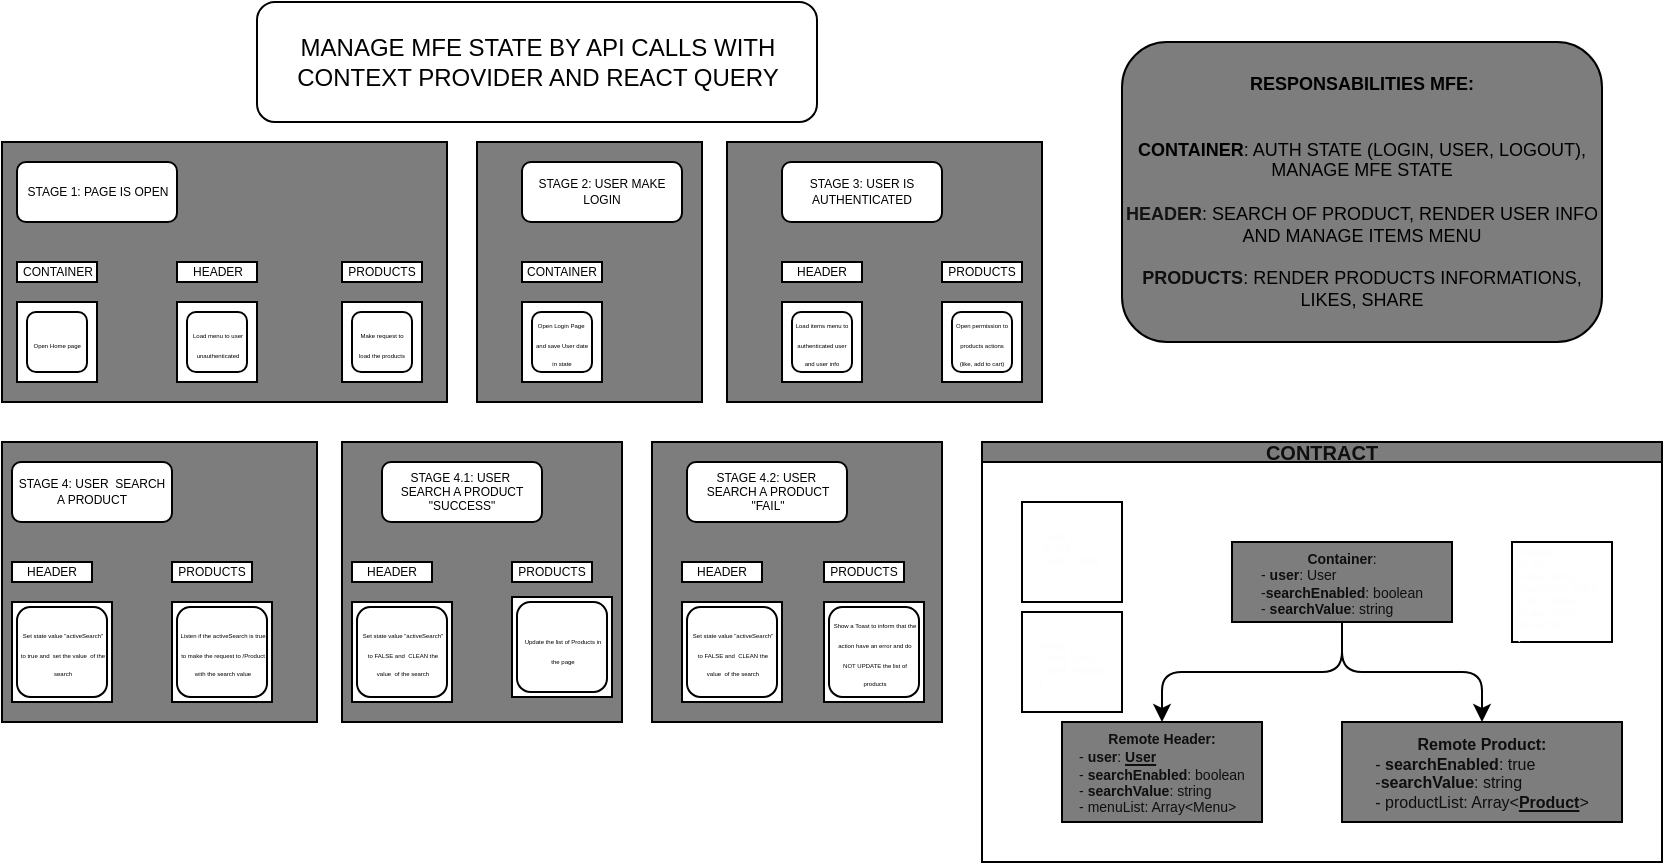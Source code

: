 <mxfile>
    <diagram id="tdyZNh0oF8S9_RCw0g2v" name="Page-1">
        <mxGraphModel dx="916" dy="436" grid="1" gridSize="10" guides="1" tooltips="1" connect="1" arrows="1" fold="1" page="1" pageScale="1" pageWidth="850" pageHeight="1100" math="0" shadow="0">
            <root>
                <mxCell id="0"/>
                <mxCell id="1" parent="0"/>
                <mxCell id="97" value="" style="rounded=0;whiteSpace=wrap;html=1;fontSize=10;fontColor=#FFFFFF;fillColor=#7D7D7D;" vertex="1" parent="1">
                    <mxGeometry x="335" y="230" width="145" height="140" as="geometry"/>
                </mxCell>
                <mxCell id="96" value="" style="rounded=0;whiteSpace=wrap;html=1;fontSize=10;fontColor=#FFFFFF;fillColor=#7D7D7D;" vertex="1" parent="1">
                    <mxGeometry x="180" y="230" width="140" height="140" as="geometry"/>
                </mxCell>
                <mxCell id="95" value="" style="rounded=0;whiteSpace=wrap;html=1;fontSize=10;fontColor=#FFFFFF;fillColor=#7D7D7D;" vertex="1" parent="1">
                    <mxGeometry x="10" y="230" width="157.5" height="140" as="geometry"/>
                </mxCell>
                <mxCell id="94" value="" style="rounded=0;whiteSpace=wrap;html=1;fontSize=10;fontColor=#FFFFFF;fillColor=#7D7D7D;" vertex="1" parent="1">
                    <mxGeometry x="372.5" y="80" width="157.5" height="130" as="geometry"/>
                </mxCell>
                <mxCell id="93" value="" style="rounded=0;whiteSpace=wrap;html=1;fontSize=10;fontColor=#FFFFFF;fillColor=#7D7D7D;" vertex="1" parent="1">
                    <mxGeometry x="247.5" y="80" width="112.5" height="130" as="geometry"/>
                </mxCell>
                <mxCell id="92" value="" style="rounded=0;whiteSpace=wrap;html=1;fontSize=10;fontColor=#FFFFFF;fillColor=#7D7D7D;" vertex="1" parent="1">
                    <mxGeometry x="10" y="80" width="222.5" height="130" as="geometry"/>
                </mxCell>
                <mxCell id="8" value="MANAGE MFE STATE BY API CALLS WITH CONTEXT PROVIDER AND REACT QUERY" style="rounded=1;whiteSpace=wrap;html=1;" parent="1" vertex="1">
                    <mxGeometry x="137.5" y="10" width="280" height="60" as="geometry"/>
                </mxCell>
                <mxCell id="10" value="" style="whiteSpace=wrap;html=1;aspect=fixed;fontSize=6;" parent="1" vertex="1">
                    <mxGeometry x="17.5" y="160" width="40" height="40" as="geometry"/>
                </mxCell>
                <mxCell id="11" value="" style="whiteSpace=wrap;html=1;aspect=fixed;fontSize=6;" parent="1" vertex="1">
                    <mxGeometry x="97.5" y="160" width="40" height="40" as="geometry"/>
                </mxCell>
                <mxCell id="12" value="" style="whiteSpace=wrap;html=1;aspect=fixed;fontSize=6;" parent="1" vertex="1">
                    <mxGeometry x="180" y="160" width="40" height="40" as="geometry"/>
                </mxCell>
                <mxCell id="13" value="STAGE 1: PAGE IS OPEN" style="rounded=1;whiteSpace=wrap;html=1;fontSize=6;" parent="1" vertex="1">
                    <mxGeometry x="17.5" y="90" width="80" height="30" as="geometry"/>
                </mxCell>
                <mxCell id="14" value="CONTAINER" style="rounded=0;whiteSpace=wrap;html=1;fontSize=6;" parent="1" vertex="1">
                    <mxGeometry x="17.5" y="140" width="40" height="10" as="geometry"/>
                </mxCell>
                <mxCell id="15" value="HEADER" style="rounded=0;whiteSpace=wrap;html=1;fontSize=6;" parent="1" vertex="1">
                    <mxGeometry x="97.5" y="140" width="40" height="10" as="geometry"/>
                </mxCell>
                <mxCell id="16" value="PRODUCTS" style="rounded=0;whiteSpace=wrap;html=1;fontSize=6;" parent="1" vertex="1">
                    <mxGeometry x="180" y="140" width="40" height="10" as="geometry"/>
                </mxCell>
                <mxCell id="22" value="&lt;span style=&quot;font-size: 3px;&quot;&gt;Open Home page&amp;nbsp;&lt;/span&gt;" style="rounded=1;whiteSpace=wrap;html=1;fontSize=8;" parent="1" vertex="1">
                    <mxGeometry x="22.5" y="165" width="30" height="30" as="geometry"/>
                </mxCell>
                <mxCell id="27" value="&lt;span style=&quot;font-size: 3px;&quot;&gt;Load menu to user unauthenticated&lt;/span&gt;" style="rounded=1;whiteSpace=wrap;html=1;fontSize=8;" parent="1" vertex="1">
                    <mxGeometry x="102.5" y="165" width="30" height="30" as="geometry"/>
                </mxCell>
                <mxCell id="28" value="&lt;span style=&quot;font-size: 3px;&quot;&gt;Make request to load the products&lt;/span&gt;" style="rounded=1;whiteSpace=wrap;html=1;fontSize=8;" parent="1" vertex="1">
                    <mxGeometry x="185" y="165" width="30" height="30" as="geometry"/>
                </mxCell>
                <mxCell id="30" value="" style="whiteSpace=wrap;html=1;aspect=fixed;fontSize=6;" parent="1" vertex="1">
                    <mxGeometry x="270" y="160" width="40" height="40" as="geometry"/>
                </mxCell>
                <mxCell id="33" value="STAGE 2: USER MAKE LOGIN" style="rounded=1;whiteSpace=wrap;html=1;fontSize=6;" parent="1" vertex="1">
                    <mxGeometry x="270" y="90" width="80" height="30" as="geometry"/>
                </mxCell>
                <mxCell id="34" value="CONTAINER" style="rounded=0;whiteSpace=wrap;html=1;fontSize=6;" parent="1" vertex="1">
                    <mxGeometry x="270" y="140" width="40" height="10" as="geometry"/>
                </mxCell>
                <mxCell id="37" value="&lt;span style=&quot;font-size: 3px;&quot;&gt;Open Login Page&amp;nbsp; and save User date in state&lt;/span&gt;" style="rounded=1;whiteSpace=wrap;html=1;fontSize=8;" parent="1" vertex="1">
                    <mxGeometry x="275" y="165" width="30" height="30" as="geometry"/>
                </mxCell>
                <mxCell id="40" value="STAGE 3: USER IS AUTHENTICATED" style="rounded=1;whiteSpace=wrap;html=1;fontSize=6;" parent="1" vertex="1">
                    <mxGeometry x="400" y="90" width="80" height="30" as="geometry"/>
                </mxCell>
                <mxCell id="42" value="" style="whiteSpace=wrap;html=1;aspect=fixed;fontSize=6;" parent="1" vertex="1">
                    <mxGeometry x="400" y="160" width="40" height="40" as="geometry"/>
                </mxCell>
                <mxCell id="43" value="" style="whiteSpace=wrap;html=1;aspect=fixed;fontSize=6;" parent="1" vertex="1">
                    <mxGeometry x="480" y="160" width="40" height="40" as="geometry"/>
                </mxCell>
                <mxCell id="45" value="HEADER" style="rounded=0;whiteSpace=wrap;html=1;fontSize=6;" parent="1" vertex="1">
                    <mxGeometry x="400" y="140" width="40" height="10" as="geometry"/>
                </mxCell>
                <mxCell id="46" value="PRODUCTS" style="rounded=0;whiteSpace=wrap;html=1;fontSize=6;" parent="1" vertex="1">
                    <mxGeometry x="480" y="140" width="40" height="10" as="geometry"/>
                </mxCell>
                <mxCell id="48" value="&lt;span style=&quot;font-size: 3px;&quot;&gt;Load items menu to authenticated user and user info&lt;/span&gt;" style="rounded=1;whiteSpace=wrap;html=1;fontSize=8;" parent="1" vertex="1">
                    <mxGeometry x="405" y="165" width="30" height="30" as="geometry"/>
                </mxCell>
                <mxCell id="49" value="&lt;span style=&quot;font-size: 3px;&quot;&gt;Open permission to products actions (like, add to cart)&lt;/span&gt;" style="rounded=1;whiteSpace=wrap;html=1;fontSize=8;" parent="1" vertex="1">
                    <mxGeometry x="485" y="165" width="30" height="30" as="geometry"/>
                </mxCell>
                <mxCell id="50" value="STAGE 4: USER&amp;nbsp; SEARCH A PRODUCT" style="rounded=1;whiteSpace=wrap;html=1;fontSize=6;" parent="1" vertex="1">
                    <mxGeometry x="15" y="240" width="80" height="30" as="geometry"/>
                </mxCell>
                <mxCell id="51" value="" style="whiteSpace=wrap;html=1;aspect=fixed;fontSize=6;" parent="1" vertex="1">
                    <mxGeometry x="15" y="310" width="50" height="50" as="geometry"/>
                </mxCell>
                <mxCell id="52" value="" style="whiteSpace=wrap;html=1;aspect=fixed;fontSize=6;" parent="1" vertex="1">
                    <mxGeometry x="95" y="310" width="50" height="50" as="geometry"/>
                </mxCell>
                <mxCell id="53" value="HEADER" style="rounded=0;whiteSpace=wrap;html=1;fontSize=6;" parent="1" vertex="1">
                    <mxGeometry x="15" y="290" width="40" height="10" as="geometry"/>
                </mxCell>
                <mxCell id="54" value="PRODUCTS" style="rounded=0;whiteSpace=wrap;html=1;fontSize=6;" parent="1" vertex="1">
                    <mxGeometry x="95" y="290" width="40" height="10" as="geometry"/>
                </mxCell>
                <mxCell id="55" value="&lt;span style=&quot;font-size: 3px;&quot;&gt;Set state value &quot;activeSearch&quot; to true and&amp;nbsp; set the value&amp;nbsp; of the search&lt;/span&gt;" style="rounded=1;whiteSpace=wrap;html=1;fontSize=8;" parent="1" vertex="1">
                    <mxGeometry x="17.5" y="312.5" width="45" height="45" as="geometry"/>
                </mxCell>
                <mxCell id="56" value="&lt;span style=&quot;font-size: 3px;&quot;&gt;Listen if the activeSearch is true to make the request to /Product with the search value&lt;/span&gt;" style="rounded=1;whiteSpace=wrap;html=1;fontSize=8;" parent="1" vertex="1">
                    <mxGeometry x="97.5" y="312.5" width="45" height="45" as="geometry"/>
                </mxCell>
                <mxCell id="58" value="STAGE 4.1: USER&amp;nbsp; SEARCH A PRODUCT &quot;SUCCESS&quot;" style="rounded=1;whiteSpace=wrap;html=1;fontSize=6;" parent="1" vertex="1">
                    <mxGeometry x="200" y="240" width="80" height="30" as="geometry"/>
                </mxCell>
                <mxCell id="59" value="" style="whiteSpace=wrap;html=1;aspect=fixed;fontSize=6;" parent="1" vertex="1">
                    <mxGeometry x="185" y="310" width="50" height="50" as="geometry"/>
                </mxCell>
                <mxCell id="60" value="" style="whiteSpace=wrap;html=1;aspect=fixed;fontSize=6;" parent="1" vertex="1">
                    <mxGeometry x="265" y="307.5" width="50" height="50" as="geometry"/>
                </mxCell>
                <mxCell id="61" value="HEADER" style="rounded=0;whiteSpace=wrap;html=1;fontSize=6;" parent="1" vertex="1">
                    <mxGeometry x="185" y="290" width="40" height="10" as="geometry"/>
                </mxCell>
                <mxCell id="62" value="PRODUCTS" style="rounded=0;whiteSpace=wrap;html=1;fontSize=6;" parent="1" vertex="1">
                    <mxGeometry x="265" y="290" width="40" height="10" as="geometry"/>
                </mxCell>
                <mxCell id="63" value="&lt;span style=&quot;font-size: 3px;&quot;&gt;Set state value &quot;activeSearch&quot; to FALSE and&amp;nbsp; CLEAN the value&amp;nbsp; of the search&lt;/span&gt;" style="rounded=1;whiteSpace=wrap;html=1;fontSize=8;" parent="1" vertex="1">
                    <mxGeometry x="187.5" y="312.5" width="45" height="45" as="geometry"/>
                </mxCell>
                <mxCell id="64" value="&lt;span style=&quot;font-size: 3px;&quot;&gt;Update the list of Products in the page&lt;/span&gt;" style="rounded=1;whiteSpace=wrap;html=1;fontSize=8;" parent="1" vertex="1">
                    <mxGeometry x="267.5" y="310" width="45" height="45" as="geometry"/>
                </mxCell>
                <mxCell id="65" value="STAGE 4.2: USER&amp;nbsp; SEARCH A PRODUCT &quot;FAIL&quot;" style="rounded=1;whiteSpace=wrap;html=1;fontSize=6;" parent="1" vertex="1">
                    <mxGeometry x="352.5" y="240" width="80" height="30" as="geometry"/>
                </mxCell>
                <mxCell id="66" value="" style="whiteSpace=wrap;html=1;aspect=fixed;fontSize=6;" parent="1" vertex="1">
                    <mxGeometry x="350" y="310" width="50" height="50" as="geometry"/>
                </mxCell>
                <mxCell id="67" value="" style="whiteSpace=wrap;html=1;aspect=fixed;fontSize=6;" parent="1" vertex="1">
                    <mxGeometry x="421" y="310" width="50" height="50" as="geometry"/>
                </mxCell>
                <mxCell id="68" value="HEADER" style="rounded=0;whiteSpace=wrap;html=1;fontSize=6;" parent="1" vertex="1">
                    <mxGeometry x="350" y="290" width="40" height="10" as="geometry"/>
                </mxCell>
                <mxCell id="69" value="PRODUCTS" style="rounded=0;whiteSpace=wrap;html=1;fontSize=6;" parent="1" vertex="1">
                    <mxGeometry x="421" y="290" width="40" height="10" as="geometry"/>
                </mxCell>
                <mxCell id="70" value="&lt;span style=&quot;font-size: 3px;&quot;&gt;Set state value &quot;activeSearch&quot; to FALSE and&amp;nbsp; CLEAN the value&amp;nbsp; of the search&lt;/span&gt;" style="rounded=1;whiteSpace=wrap;html=1;fontSize=8;" parent="1" vertex="1">
                    <mxGeometry x="352.5" y="312.5" width="45" height="45" as="geometry"/>
                </mxCell>
                <mxCell id="71" value="&lt;span style=&quot;font-size: 3px;&quot;&gt;Show a Toast to inform that the action have an error and do NOT UPDATE the list of products&lt;/span&gt;" style="rounded=1;whiteSpace=wrap;html=1;fontSize=8;" parent="1" vertex="1">
                    <mxGeometry x="423.5" y="312.5" width="45" height="45" as="geometry"/>
                </mxCell>
                <mxCell id="72" value="&lt;font style=&quot;font-size: 9px;&quot;&gt;&lt;b&gt;&lt;font color=&quot;#000000&quot;&gt;RESPONSABILITIES &lt;/font&gt;MFE:&lt;br&gt;&lt;/b&gt;&lt;br&gt;&lt;br&gt;&lt;b&gt;&lt;font color=&quot;#000000&quot;&gt;CONTAINER&lt;/font&gt;&lt;/b&gt;: AUTH STATE (LOGIN, USER, LOGOUT), MANAGE MFE STATE&lt;br&gt;&lt;br&gt;&lt;b&gt;&lt;font color=&quot;#151414&quot;&gt;HEADER&lt;/font&gt;&lt;/b&gt;: SEARCH OF PRODUCT, RENDER USER INFO AND MANAGE ITEMS MENU&lt;br&gt;&lt;br&gt;&lt;b&gt;&lt;font color=&quot;#100f0f&quot;&gt;PRODUCTS&lt;/font&gt;&lt;/b&gt;: RENDER PRODUCTS INFORMATIONS, LIKES, SHARE&lt;br&gt;&lt;/font&gt;" style="rounded=1;whiteSpace=wrap;html=1;fontSize=3;fillColor=#7D7D7D;" parent="1" vertex="1">
                    <mxGeometry x="570" y="30" width="240" height="150" as="geometry"/>
                </mxCell>
                <mxCell id="77" value="CONTRACT" style="swimlane;startSize=10;horizontal=1;childLayout=treeLayout;horizontalTree=0;resizable=0;containerType=tree;fontSize=10;labelBackgroundColor=none;fontColor=#100f0f;fillColor=#7D7D7D;" parent="1" vertex="1">
                    <mxGeometry x="500" y="230" width="340" height="210" as="geometry"/>
                </mxCell>
                <mxCell id="78" value="&lt;font style=&quot;font-size: 7px;&quot;&gt;&lt;b&gt;Container&lt;/b&gt;:&lt;br&gt;&lt;div style=&quot;text-align: left;&quot;&gt;&lt;span style=&quot;background-color: initial;&quot;&gt;- &lt;b&gt;user&lt;/b&gt;: User&lt;/span&gt;&lt;/div&gt;&lt;div style=&quot;text-align: left;&quot;&gt;&lt;span style=&quot;background-color: initial;&quot;&gt;-&lt;b&gt;searchEnabled&lt;/b&gt;: boolean&lt;/span&gt;&lt;/div&gt;&lt;div style=&quot;text-align: left;&quot;&gt;&lt;span style=&quot;background-color: initial;&quot;&gt;- &lt;b&gt;searchValue&lt;/b&gt;: string&lt;/span&gt;&lt;/div&gt;&lt;/font&gt;" style="whiteSpace=wrap;html=1;labelBackgroundColor=none;fontSize=9;fontColor=#100f0f;fillColor=#7D7D7D;" parent="77" vertex="1">
                    <mxGeometry x="125" y="50" width="110" height="40" as="geometry"/>
                </mxCell>
                <mxCell id="79" value="&lt;font style=&quot;font-size: 7px;&quot;&gt;&lt;b&gt;Remote Header:&lt;br&gt;&lt;/b&gt;&lt;div style=&quot;text-align: left;&quot;&gt;&lt;span style=&quot;background-color: initial;&quot;&gt;- &lt;b&gt;user&lt;/b&gt;: &lt;u&gt;&lt;b&gt;User&lt;/b&gt;&lt;/u&gt;&lt;/span&gt;&lt;/div&gt;&lt;div style=&quot;text-align: left;&quot;&gt;&lt;span style=&quot;background-color: initial;&quot;&gt;- &lt;b&gt;searchEnabled&lt;/b&gt;: boolean&lt;/span&gt;&lt;/div&gt;&lt;div style=&quot;text-align: left;&quot;&gt;&lt;span style=&quot;background-color: initial;&quot;&gt;- &lt;b&gt;searchValue&lt;/b&gt;: string&lt;/span&gt;&lt;/div&gt;&lt;div style=&quot;text-align: left;&quot;&gt;&lt;span style=&quot;background-color: initial;&quot;&gt;- menuList: Array&amp;lt;Menu&amp;gt;&lt;/span&gt;&lt;/div&gt;&lt;/font&gt;" style="whiteSpace=wrap;html=1;labelBackgroundColor=none;fontSize=9;fontColor=#100f0f;fillColor=#7D7D7D;" parent="77" vertex="1">
                    <mxGeometry x="40" y="140" width="100" height="50" as="geometry"/>
                </mxCell>
                <mxCell id="80" value="" style="edgeStyle=elbowEdgeStyle;elbow=vertical;html=1;rounded=1;curved=0;sourcePerimeterSpacing=0;targetPerimeterSpacing=0;startSize=6;endSize=6;fontSize=9;fontColor=#100f0f;" parent="77" source="78" target="79" edge="1">
                    <mxGeometry relative="1" as="geometry"/>
                </mxCell>
                <mxCell id="81" value="&lt;b style=&quot;font-size: 8px;&quot;&gt;&lt;font style=&quot;font-size: 8px;&quot;&gt;Remote Product:&lt;br&gt;&lt;/font&gt;&lt;/b&gt;&lt;div style=&quot;text-align: left; font-size: 8px;&quot;&gt;&lt;span style=&quot;background-color: initial;&quot;&gt;&lt;font style=&quot;font-size: 8px;&quot;&gt;- &lt;b&gt;searchEnabled&lt;/b&gt;: true&lt;/font&gt;&lt;/span&gt;&lt;/div&gt;&lt;div style=&quot;text-align: left; font-size: 8px;&quot;&gt;&lt;span style=&quot;background-color: initial;&quot;&gt;&lt;font style=&quot;font-size: 8px;&quot;&gt;-&lt;b&gt;searchValue&lt;/b&gt;: string&lt;/font&gt;&lt;/span&gt;&lt;/div&gt;&lt;div style=&quot;text-align: left; font-size: 8px;&quot;&gt;&lt;span style=&quot;background-color: initial;&quot;&gt;&lt;font style=&quot;font-size: 8px;&quot;&gt;- productList: Array&amp;lt;&lt;b&gt;&lt;u&gt;Product&lt;/u&gt;&lt;/b&gt;&amp;gt;&lt;/font&gt;&lt;/span&gt;&lt;/div&gt;" style="whiteSpace=wrap;html=1;labelBackgroundColor=none;fontSize=9;fontColor=#100f0f;fillColor=#7D7D7D;" parent="77" vertex="1">
                    <mxGeometry x="180" y="140" width="140" height="50" as="geometry"/>
                </mxCell>
                <mxCell id="82" value="" style="edgeStyle=elbowEdgeStyle;elbow=vertical;html=1;rounded=1;curved=0;sourcePerimeterSpacing=0;targetPerimeterSpacing=0;startSize=6;endSize=6;fontSize=9;fontColor=#100f0f;" parent="77" source="78" target="81" edge="1">
                    <mxGeometry relative="1" as="geometry"/>
                </mxCell>
                <mxCell id="87" value="&lt;div style=&quot;text-align: left; font-size: 5px;&quot;&gt;&lt;span style=&quot;background-color: initial;&quot;&gt;&lt;font style=&quot;font-size: 5px;&quot; color=&quot;#fdfcfc&quot;&gt;User: {&lt;/font&gt;&lt;/span&gt;&lt;/div&gt;&lt;div style=&quot;text-align: left; font-size: 5px;&quot;&gt;&lt;font style=&quot;font-size: 5px;&quot; color=&quot;#fdfcfc&quot;&gt;id: uid,&lt;/font&gt;&lt;/div&gt;&lt;div style=&quot;text-align: left; font-size: 5px;&quot;&gt;&lt;span style=&quot;background-color: initial;&quot;&gt;&lt;font style=&quot;font-size: 5px;&quot; color=&quot;#fdfcfc&quot;&gt;name: string,&lt;/font&gt;&lt;/span&gt;&lt;/div&gt;&lt;div style=&quot;text-align: left; font-size: 5px;&quot;&gt;&lt;span style=&quot;color: rgb(255, 255, 255); background-color: initial;&quot;&gt;}&lt;/span&gt;&lt;br&gt;&lt;/div&gt;" style="whiteSpace=wrap;html=1;aspect=fixed;" vertex="1" parent="77">
                    <mxGeometry x="20" y="30" width="50" height="50" as="geometry"/>
                </mxCell>
                <mxCell id="88" value="&lt;div style=&quot;text-align: left; font-size: 5px;&quot;&gt;&lt;span style=&quot;background-color: initial;&quot;&gt;&lt;font style=&quot;font-size: 5px;&quot; color=&quot;#fdfcfc&quot;&gt;Product: {&lt;/font&gt;&lt;/span&gt;&lt;/div&gt;&lt;div style=&quot;text-align: left; font-size: 5px;&quot;&gt;&lt;font style=&quot;font-size: 5px;&quot; color=&quot;#fdfcfc&quot;&gt;id: uid,&lt;/font&gt;&lt;/div&gt;&lt;div style=&quot;text-align: left; font-size: 5px;&quot;&gt;&lt;span style=&quot;background-color: initial;&quot;&gt;&lt;font style=&quot;font-size: 5px;&quot; color=&quot;#fdfcfc&quot;&gt;name: string,&lt;/font&gt;&lt;/span&gt;&lt;/div&gt;&lt;div style=&quot;text-align: left; font-size: 5px;&quot;&gt;&lt;span style=&quot;background-color: initial;&quot;&gt;&lt;font style=&quot;font-size: 5px;&quot; color=&quot;#fdfcfc&quot;&gt;description: string,&lt;/font&gt;&lt;/span&gt;&lt;/div&gt;&lt;div style=&quot;text-align: left; font-size: 5px;&quot;&gt;&lt;span style=&quot;background-color: initial;&quot;&gt;&lt;font style=&quot;font-size: 5px;&quot; color=&quot;#fdfcfc&quot;&gt;price: number,&lt;/font&gt;&lt;/span&gt;&lt;/div&gt;&lt;div style=&quot;text-align: left; font-size: 5px;&quot;&gt;&lt;span style=&quot;background-color: initial;&quot;&gt;&lt;font style=&quot;font-size: 5px;&quot; color=&quot;#fdfcfc&quot;&gt;image: string,&lt;/font&gt;&lt;/span&gt;&lt;/div&gt;&lt;div style=&quot;text-align: left; font-size: 5px;&quot;&gt;&lt;span style=&quot;background-color: initial;&quot;&gt;&lt;font style=&quot;font-size: 5px;&quot;&gt;&lt;font style=&quot;font-size: 5px;&quot; color=&quot;#fdfcfc&quot;&gt;isFavorite:&lt;/font&gt;&lt;font style=&quot;font-size: 5px;&quot; color=&quot;#ffffff&quot;&gt; boolean,&lt;/font&gt;&lt;/font&gt;&lt;/span&gt;&lt;/div&gt;&lt;div style=&quot;text-align: left; font-size: 5px;&quot;&gt;&lt;span style=&quot;background-color: initial;&quot;&gt;&lt;font style=&quot;font-size: 5px;&quot; color=&quot;#ffffff&quot;&gt;}&lt;/font&gt;&lt;/span&gt;&lt;/div&gt;" style="whiteSpace=wrap;html=1;aspect=fixed;" vertex="1" parent="77">
                    <mxGeometry x="265" y="50" width="50" height="50" as="geometry"/>
                </mxCell>
                <mxCell id="89" value="&lt;div style=&quot;text-align: left; font-size: 5px;&quot;&gt;&lt;font color=&quot;#fdfcfc&quot;&gt;Menu: {&lt;/font&gt;&lt;/div&gt;&lt;div style=&quot;text-align: left; font-size: 5px;&quot;&gt;&lt;font color=&quot;#fdfcfc&quot;&gt;- label: string&lt;/font&gt;&lt;/div&gt;&lt;div style=&quot;text-align: left; font-size: 5px;&quot;&gt;&lt;font color=&quot;#fdfcfc&quot;&gt;- level: number&lt;/font&gt;&lt;/div&gt;&lt;div style=&quot;text-align: left; font-size: 5px;&quot;&gt;&lt;font color=&quot;#fdfcfc&quot;&gt;}&lt;/font&gt;&lt;/div&gt;" style="whiteSpace=wrap;html=1;aspect=fixed;" vertex="1" parent="77">
                    <mxGeometry x="20" y="85" width="50" height="50" as="geometry"/>
                </mxCell>
            </root>
        </mxGraphModel>
    </diagram>
</mxfile>